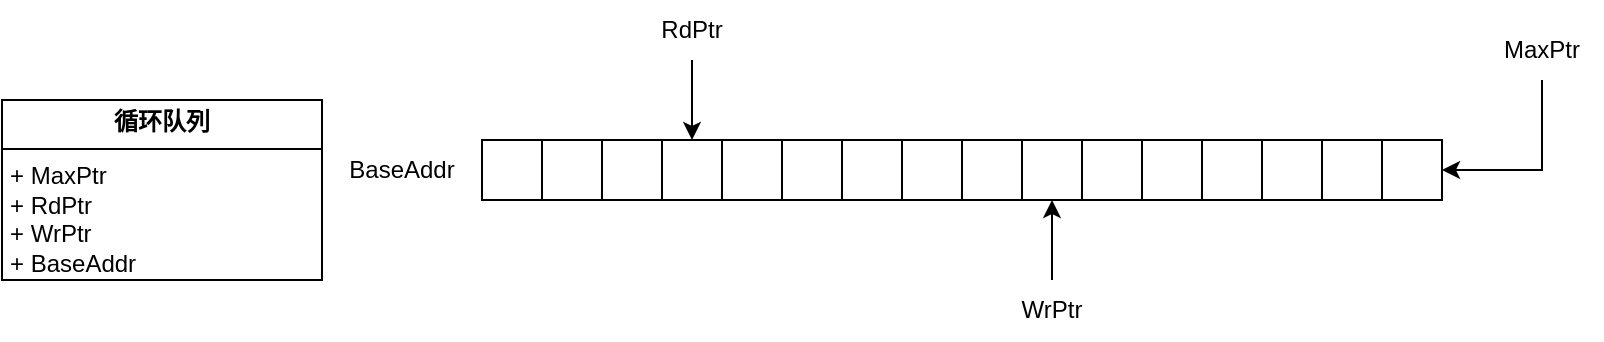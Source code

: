 <mxfile version="27.0.6">
  <diagram name="数据结构" id="pjB8LRL_b3TWdTIObJHh">
    <mxGraphModel dx="1715" dy="930" grid="1" gridSize="10" guides="1" tooltips="1" connect="1" arrows="1" fold="1" page="1" pageScale="1" pageWidth="850" pageHeight="1100" math="0" shadow="0">
      <root>
        <mxCell id="0" />
        <mxCell id="1" parent="0" />
        <mxCell id="vodUXeddRspshS2YcfW5-17" value="" style="group" vertex="1" connectable="0" parent="1">
          <mxGeometry x="280" y="140" width="480" height="30" as="geometry" />
        </mxCell>
        <mxCell id="vodUXeddRspshS2YcfW5-1" value="" style="whiteSpace=wrap;html=1;aspect=fixed;" vertex="1" parent="vodUXeddRspshS2YcfW5-17">
          <mxGeometry width="30" height="30" as="geometry" />
        </mxCell>
        <mxCell id="vodUXeddRspshS2YcfW5-2" value="" style="whiteSpace=wrap;html=1;aspect=fixed;" vertex="1" parent="vodUXeddRspshS2YcfW5-17">
          <mxGeometry x="30" width="30" height="30" as="geometry" />
        </mxCell>
        <mxCell id="vodUXeddRspshS2YcfW5-3" value="" style="whiteSpace=wrap;html=1;aspect=fixed;" vertex="1" parent="vodUXeddRspshS2YcfW5-17">
          <mxGeometry x="60" width="30" height="30" as="geometry" />
        </mxCell>
        <mxCell id="vodUXeddRspshS2YcfW5-4" value="" style="whiteSpace=wrap;html=1;aspect=fixed;" vertex="1" parent="vodUXeddRspshS2YcfW5-17">
          <mxGeometry x="90" width="30" height="30" as="geometry" />
        </mxCell>
        <mxCell id="vodUXeddRspshS2YcfW5-5" value="" style="whiteSpace=wrap;html=1;aspect=fixed;" vertex="1" parent="vodUXeddRspshS2YcfW5-17">
          <mxGeometry x="120" width="30" height="30" as="geometry" />
        </mxCell>
        <mxCell id="vodUXeddRspshS2YcfW5-6" value="" style="whiteSpace=wrap;html=1;aspect=fixed;" vertex="1" parent="vodUXeddRspshS2YcfW5-17">
          <mxGeometry x="210" width="30" height="30" as="geometry" />
        </mxCell>
        <mxCell id="vodUXeddRspshS2YcfW5-7" value="" style="whiteSpace=wrap;html=1;aspect=fixed;" vertex="1" parent="vodUXeddRspshS2YcfW5-17">
          <mxGeometry x="150" width="30" height="30" as="geometry" />
        </mxCell>
        <mxCell id="vodUXeddRspshS2YcfW5-8" value="" style="whiteSpace=wrap;html=1;aspect=fixed;" vertex="1" parent="vodUXeddRspshS2YcfW5-17">
          <mxGeometry x="240" width="30" height="30" as="geometry" />
        </mxCell>
        <mxCell id="vodUXeddRspshS2YcfW5-9" value="" style="whiteSpace=wrap;html=1;aspect=fixed;" vertex="1" parent="vodUXeddRspshS2YcfW5-17">
          <mxGeometry x="180" width="30" height="30" as="geometry" />
        </mxCell>
        <mxCell id="vodUXeddRspshS2YcfW5-10" value="" style="whiteSpace=wrap;html=1;aspect=fixed;" vertex="1" parent="vodUXeddRspshS2YcfW5-17">
          <mxGeometry x="270" width="30" height="30" as="geometry" />
        </mxCell>
        <mxCell id="vodUXeddRspshS2YcfW5-11" value="" style="whiteSpace=wrap;html=1;aspect=fixed;" vertex="1" parent="vodUXeddRspshS2YcfW5-17">
          <mxGeometry x="300" width="30" height="30" as="geometry" />
        </mxCell>
        <mxCell id="vodUXeddRspshS2YcfW5-12" value="" style="whiteSpace=wrap;html=1;aspect=fixed;" vertex="1" parent="vodUXeddRspshS2YcfW5-17">
          <mxGeometry x="330" width="30" height="30" as="geometry" />
        </mxCell>
        <mxCell id="vodUXeddRspshS2YcfW5-13" value="" style="whiteSpace=wrap;html=1;aspect=fixed;" vertex="1" parent="vodUXeddRspshS2YcfW5-17">
          <mxGeometry x="360" width="30" height="30" as="geometry" />
        </mxCell>
        <mxCell id="vodUXeddRspshS2YcfW5-14" value="" style="whiteSpace=wrap;html=1;aspect=fixed;" vertex="1" parent="vodUXeddRspshS2YcfW5-17">
          <mxGeometry x="390" width="30" height="30" as="geometry" />
        </mxCell>
        <mxCell id="vodUXeddRspshS2YcfW5-15" value="" style="whiteSpace=wrap;html=1;aspect=fixed;" vertex="1" parent="vodUXeddRspshS2YcfW5-17">
          <mxGeometry x="420" width="30" height="30" as="geometry" />
        </mxCell>
        <mxCell id="vodUXeddRspshS2YcfW5-16" value="" style="whiteSpace=wrap;html=1;aspect=fixed;" vertex="1" parent="vodUXeddRspshS2YcfW5-17">
          <mxGeometry x="450" width="30" height="30" as="geometry" />
        </mxCell>
        <mxCell id="vodUXeddRspshS2YcfW5-19" value="&lt;p style=&quot;margin:0px;margin-top:4px;text-align:center;&quot;&gt;&lt;b&gt;循环队列&lt;/b&gt;&lt;/p&gt;&lt;hr size=&quot;1&quot; style=&quot;border-style:solid;&quot;&gt;&lt;p style=&quot;margin:0px;margin-left:4px;&quot;&gt;+ MaxPtr&lt;/p&gt;&lt;p style=&quot;margin:0px;margin-left:4px;&quot;&gt;+ RdPtr&lt;/p&gt;&lt;p style=&quot;margin:0px;margin-left:4px;&quot;&gt;+ WrPtr&lt;/p&gt;&lt;p style=&quot;margin:0px;margin-left:4px;&quot;&gt;+ BaseAddr&lt;/p&gt;" style="verticalAlign=top;align=left;overflow=fill;html=1;whiteSpace=wrap;" vertex="1" parent="1">
          <mxGeometry x="40" y="120" width="160" height="90" as="geometry" />
        </mxCell>
        <mxCell id="vodUXeddRspshS2YcfW5-21" value="" style="endArrow=classic;html=1;rounded=0;entryX=0.5;entryY=0;entryDx=0;entryDy=0;exitX=0.5;exitY=1;exitDx=0;exitDy=0;" edge="1" parent="1" source="vodUXeddRspshS2YcfW5-22" target="vodUXeddRspshS2YcfW5-4">
          <mxGeometry width="50" height="50" relative="1" as="geometry">
            <mxPoint x="475" y="100" as="sourcePoint" />
            <mxPoint x="600" y="160" as="targetPoint" />
          </mxGeometry>
        </mxCell>
        <mxCell id="vodUXeddRspshS2YcfW5-22" value="RdPtr" style="text;html=1;align=center;verticalAlign=middle;whiteSpace=wrap;rounded=0;" vertex="1" parent="1">
          <mxGeometry x="355" y="70" width="60" height="30" as="geometry" />
        </mxCell>
        <mxCell id="vodUXeddRspshS2YcfW5-24" value="" style="endArrow=classic;html=1;rounded=0;entryX=0.5;entryY=1;entryDx=0;entryDy=0;exitX=0.5;exitY=0;exitDx=0;exitDy=0;" edge="1" parent="1" source="vodUXeddRspshS2YcfW5-25" target="vodUXeddRspshS2YcfW5-10">
          <mxGeometry width="50" height="50" relative="1" as="geometry">
            <mxPoint x="565" y="210" as="sourcePoint" />
            <mxPoint x="600" y="160" as="targetPoint" />
          </mxGeometry>
        </mxCell>
        <mxCell id="vodUXeddRspshS2YcfW5-25" value="WrPtr" style="text;html=1;align=center;verticalAlign=middle;whiteSpace=wrap;rounded=0;" vertex="1" parent="1">
          <mxGeometry x="535" y="210" width="60" height="30" as="geometry" />
        </mxCell>
        <mxCell id="vodUXeddRspshS2YcfW5-27" style="edgeStyle=orthogonalEdgeStyle;rounded=0;orthogonalLoop=1;jettySize=auto;html=1;exitX=0.5;exitY=1;exitDx=0;exitDy=0;entryX=1;entryY=0.5;entryDx=0;entryDy=0;" edge="1" parent="1" source="vodUXeddRspshS2YcfW5-26" target="vodUXeddRspshS2YcfW5-16">
          <mxGeometry relative="1" as="geometry" />
        </mxCell>
        <mxCell id="vodUXeddRspshS2YcfW5-26" value="MaxPtr" style="text;html=1;align=center;verticalAlign=middle;whiteSpace=wrap;rounded=0;" vertex="1" parent="1">
          <mxGeometry x="780" y="80" width="60" height="30" as="geometry" />
        </mxCell>
        <mxCell id="vodUXeddRspshS2YcfW5-28" value="BaseAddr" style="text;html=1;align=center;verticalAlign=middle;whiteSpace=wrap;rounded=0;" vertex="1" parent="1">
          <mxGeometry x="210" y="140" width="60" height="30" as="geometry" />
        </mxCell>
      </root>
    </mxGraphModel>
  </diagram>
</mxfile>
